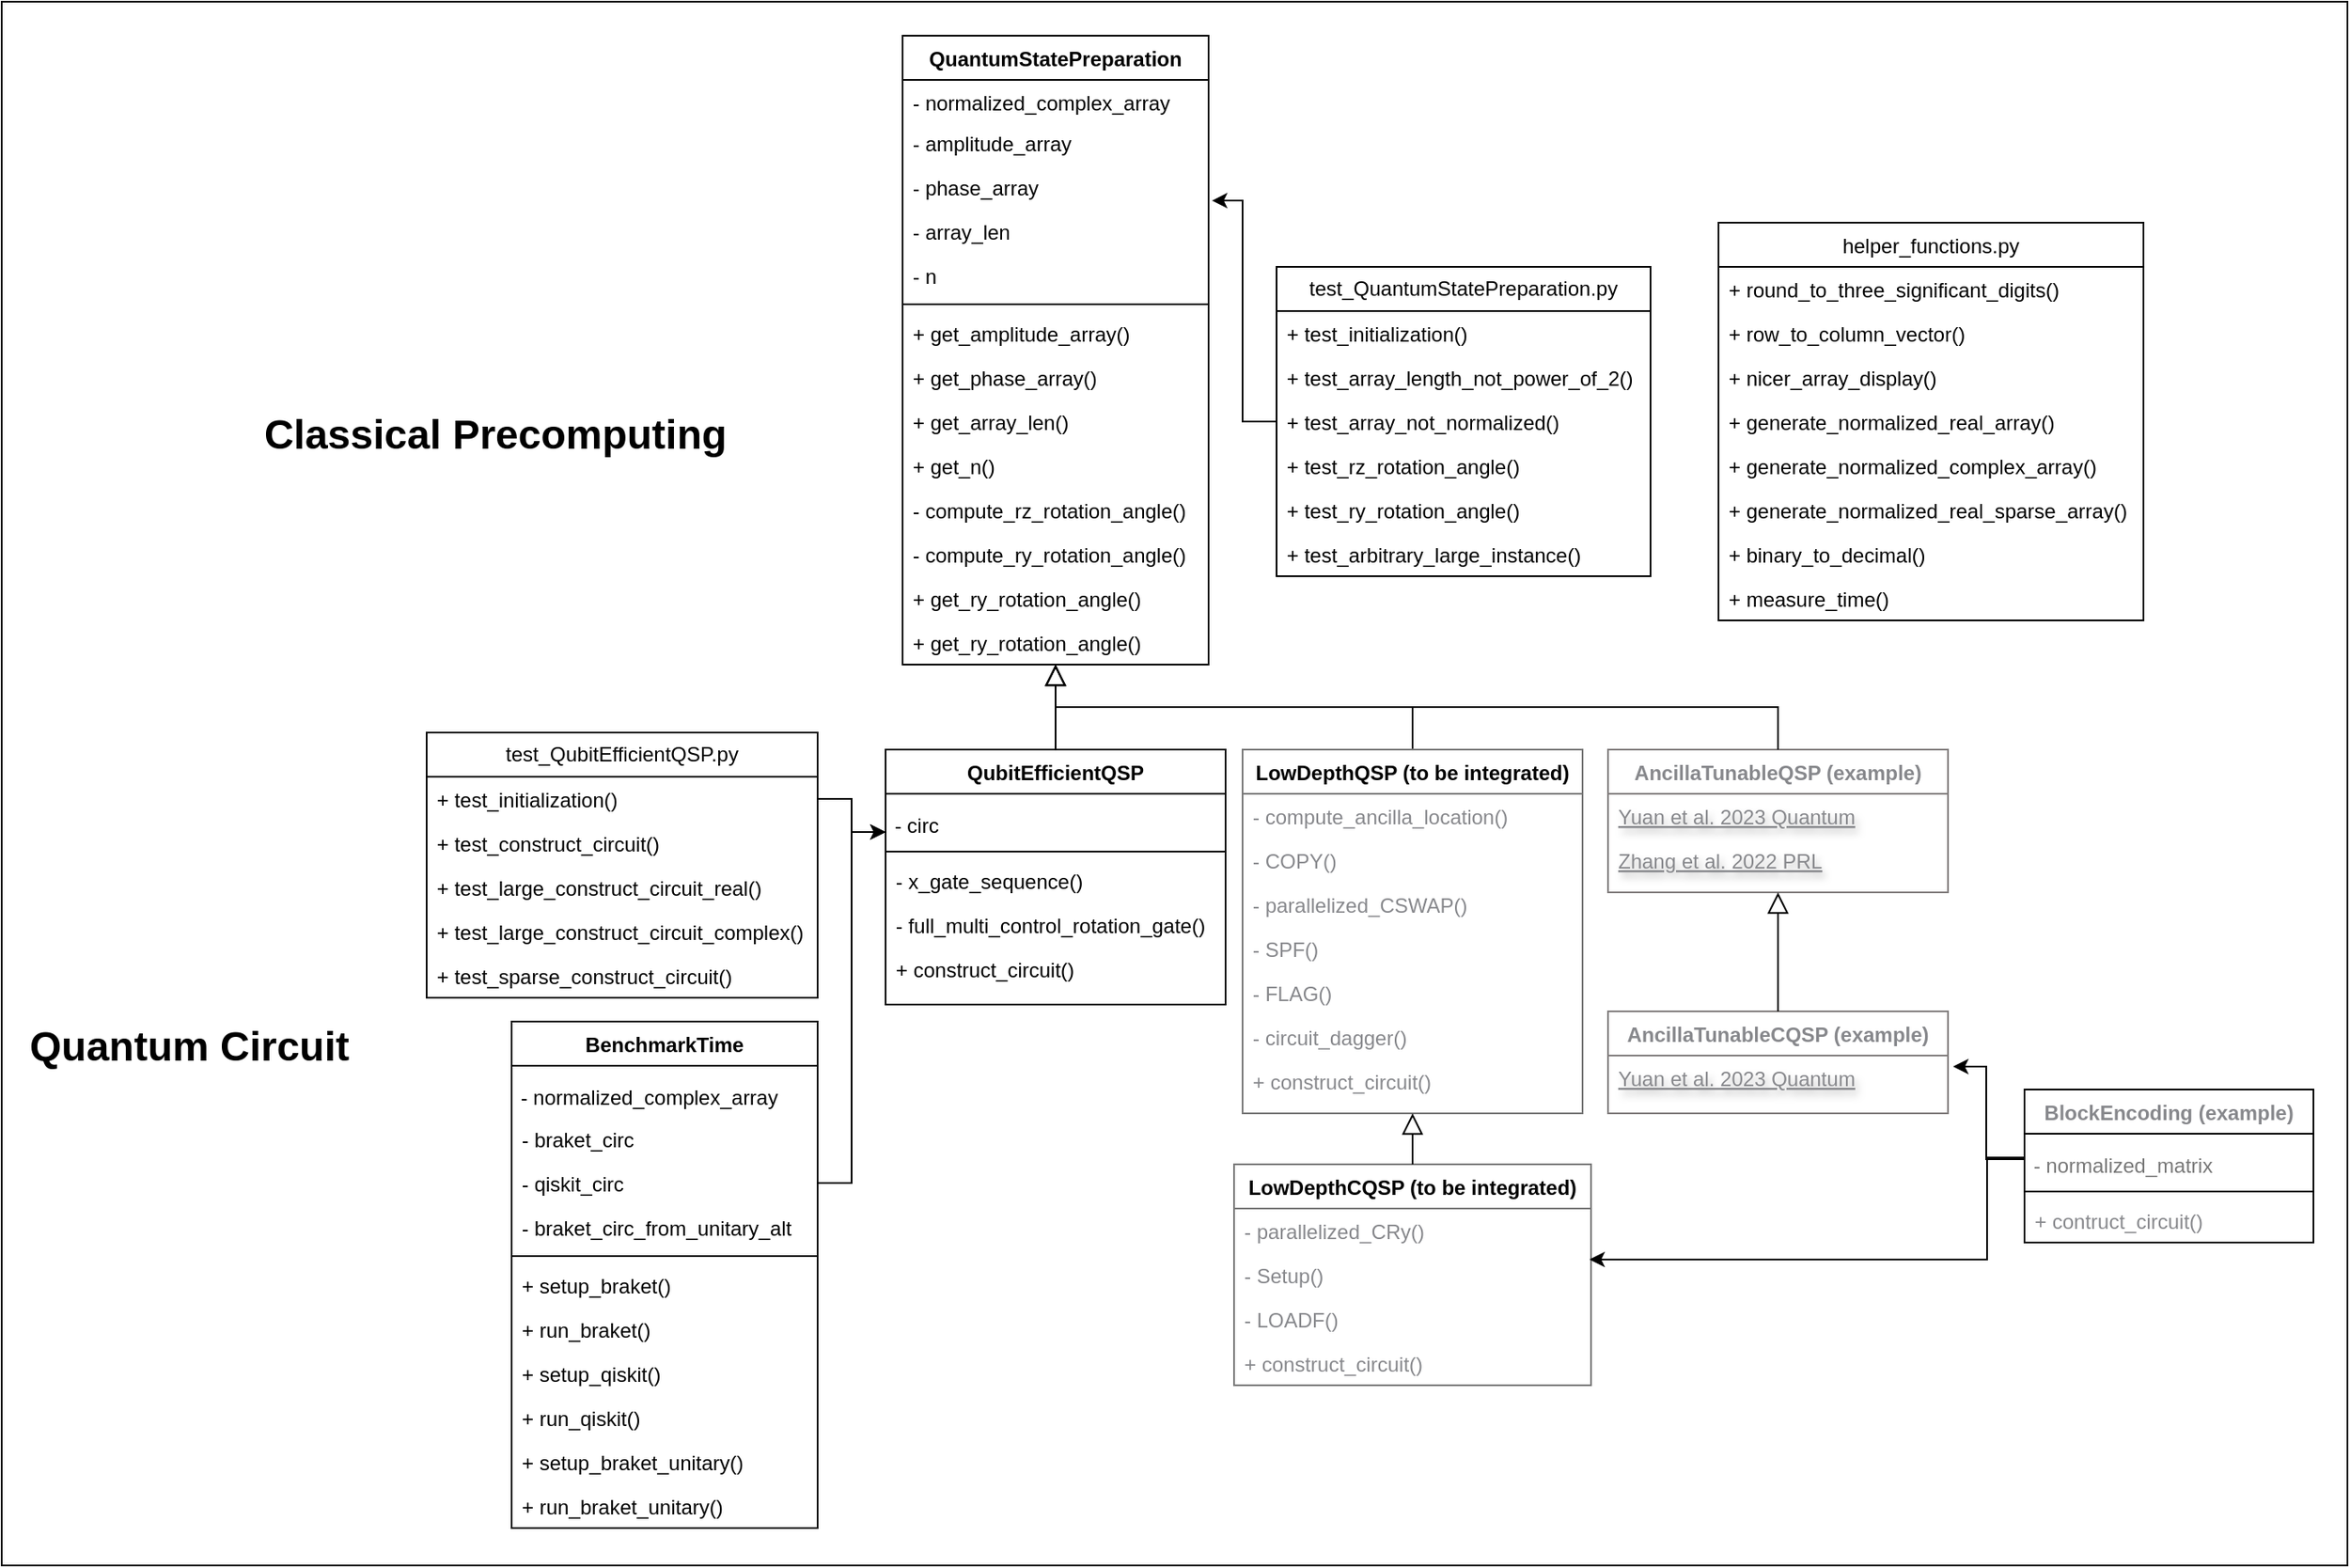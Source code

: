 <mxfile version="24.7.7">
  <diagram name="Page-1" id="GDY01lM6-TZ5Yz9KATBe">
    <mxGraphModel dx="2284" dy="708" grid="1" gridSize="10" guides="1" tooltips="1" connect="1" arrows="1" fold="1" page="1" pageScale="1" pageWidth="850" pageHeight="1100" math="0" shadow="0">
      <root>
        <mxCell id="0" />
        <mxCell id="1" parent="0" />
        <mxCell id="JEXR0wBgpwOyjaMerDWv-1" value="" style="rounded=0;whiteSpace=wrap;html=1;" vertex="1" parent="1">
          <mxGeometry x="-300" y="100" width="1380" height="920" as="geometry" />
        </mxCell>
        <mxCell id="JEXR0wBgpwOyjaMerDWv-2" value="QuantumStatePreparation" style="swimlane;fontStyle=1;align=center;verticalAlign=top;childLayout=stackLayout;horizontal=1;startSize=26;horizontalStack=0;resizeParent=1;resizeLast=0;collapsible=1;marginBottom=0;rounded=0;shadow=0;strokeWidth=1;" vertex="1" parent="1">
          <mxGeometry x="230" y="120" width="180" height="370" as="geometry">
            <mxRectangle x="230" y="140" width="160" height="26" as="alternateBounds" />
          </mxGeometry>
        </mxCell>
        <mxCell id="JEXR0wBgpwOyjaMerDWv-3" value="- normalized_complex_array" style="text;align=left;verticalAlign=top;spacingLeft=4;spacingRight=4;overflow=hidden;rotatable=0;points=[[0,0.5],[1,0.5]];portConstraint=eastwest;" vertex="1" parent="JEXR0wBgpwOyjaMerDWv-2">
          <mxGeometry y="26" width="180" height="24" as="geometry" />
        </mxCell>
        <mxCell id="JEXR0wBgpwOyjaMerDWv-4" value="- amplitude_array" style="text;align=left;verticalAlign=top;spacingLeft=4;spacingRight=4;overflow=hidden;rotatable=0;points=[[0,0.5],[1,0.5]];portConstraint=eastwest;rounded=0;shadow=0;html=0;" vertex="1" parent="JEXR0wBgpwOyjaMerDWv-2">
          <mxGeometry y="50" width="180" height="26" as="geometry" />
        </mxCell>
        <mxCell id="JEXR0wBgpwOyjaMerDWv-5" value="- phase_array" style="text;align=left;verticalAlign=top;spacingLeft=4;spacingRight=4;overflow=hidden;rotatable=0;points=[[0,0.5],[1,0.5]];portConstraint=eastwest;rounded=0;shadow=0;html=0;" vertex="1" parent="JEXR0wBgpwOyjaMerDWv-2">
          <mxGeometry y="76" width="180" height="26" as="geometry" />
        </mxCell>
        <mxCell id="JEXR0wBgpwOyjaMerDWv-6" value="- array_len" style="text;align=left;verticalAlign=top;spacingLeft=4;spacingRight=4;overflow=hidden;rotatable=0;points=[[0,0.5],[1,0.5]];portConstraint=eastwest;rounded=0;shadow=0;html=0;" vertex="1" parent="JEXR0wBgpwOyjaMerDWv-2">
          <mxGeometry y="102" width="180" height="26" as="geometry" />
        </mxCell>
        <mxCell id="JEXR0wBgpwOyjaMerDWv-7" value="- n" style="text;align=left;verticalAlign=top;spacingLeft=4;spacingRight=4;overflow=hidden;rotatable=0;points=[[0,0.5],[1,0.5]];portConstraint=eastwest;rounded=0;shadow=0;html=0;" vertex="1" parent="JEXR0wBgpwOyjaMerDWv-2">
          <mxGeometry y="128" width="180" height="26" as="geometry" />
        </mxCell>
        <mxCell id="JEXR0wBgpwOyjaMerDWv-9" value="" style="line;html=1;strokeWidth=1;align=left;verticalAlign=middle;spacingTop=-1;spacingLeft=3;spacingRight=3;rotatable=0;labelPosition=right;points=[];portConstraint=eastwest;" vertex="1" parent="JEXR0wBgpwOyjaMerDWv-2">
          <mxGeometry y="154" width="180" height="8" as="geometry" />
        </mxCell>
        <mxCell id="JEXR0wBgpwOyjaMerDWv-10" value="+ get_amplitude_array()&#xa;" style="text;align=left;verticalAlign=top;spacingLeft=4;spacingRight=4;overflow=hidden;rotatable=0;points=[[0,0.5],[1,0.5]];portConstraint=eastwest;" vertex="1" parent="JEXR0wBgpwOyjaMerDWv-2">
          <mxGeometry y="162" width="180" height="26" as="geometry" />
        </mxCell>
        <mxCell id="JEXR0wBgpwOyjaMerDWv-11" value="+ get_phase_array()" style="text;align=left;verticalAlign=top;spacingLeft=4;spacingRight=4;overflow=hidden;rotatable=0;points=[[0,0.5],[1,0.5]];portConstraint=eastwest;" vertex="1" parent="JEXR0wBgpwOyjaMerDWv-2">
          <mxGeometry y="188" width="180" height="26" as="geometry" />
        </mxCell>
        <mxCell id="JEXR0wBgpwOyjaMerDWv-12" value="+ get_array_len()" style="text;align=left;verticalAlign=top;spacingLeft=4;spacingRight=4;overflow=hidden;rotatable=0;points=[[0,0.5],[1,0.5]];portConstraint=eastwest;" vertex="1" parent="JEXR0wBgpwOyjaMerDWv-2">
          <mxGeometry y="214" width="180" height="26" as="geometry" />
        </mxCell>
        <mxCell id="JEXR0wBgpwOyjaMerDWv-13" value="+ get_n()" style="text;align=left;verticalAlign=top;spacingLeft=4;spacingRight=4;overflow=hidden;rotatable=0;points=[[0,0.5],[1,0.5]];portConstraint=eastwest;" vertex="1" parent="JEXR0wBgpwOyjaMerDWv-2">
          <mxGeometry y="240" width="180" height="26" as="geometry" />
        </mxCell>
        <mxCell id="JEXR0wBgpwOyjaMerDWv-14" value="- compute_rz_rotation_angle()" style="text;align=left;verticalAlign=top;spacingLeft=4;spacingRight=4;overflow=hidden;rotatable=0;points=[[0,0.5],[1,0.5]];portConstraint=eastwest;" vertex="1" parent="JEXR0wBgpwOyjaMerDWv-2">
          <mxGeometry y="266" width="180" height="26" as="geometry" />
        </mxCell>
        <mxCell id="JEXR0wBgpwOyjaMerDWv-15" value="- compute_ry_rotation_angle()" style="text;align=left;verticalAlign=top;spacingLeft=4;spacingRight=4;overflow=hidden;rotatable=0;points=[[0,0.5],[1,0.5]];portConstraint=eastwest;" vertex="1" parent="JEXR0wBgpwOyjaMerDWv-2">
          <mxGeometry y="292" width="180" height="26" as="geometry" />
        </mxCell>
        <mxCell id="JEXR0wBgpwOyjaMerDWv-16" value="+ get_ry_rotation_angle()" style="text;align=left;verticalAlign=top;spacingLeft=4;spacingRight=4;overflow=hidden;rotatable=0;points=[[0,0.5],[1,0.5]];portConstraint=eastwest;" vertex="1" parent="JEXR0wBgpwOyjaMerDWv-2">
          <mxGeometry y="318" width="180" height="26" as="geometry" />
        </mxCell>
        <mxCell id="JEXR0wBgpwOyjaMerDWv-17" value="+ get_ry_rotation_angle()" style="text;align=left;verticalAlign=top;spacingLeft=4;spacingRight=4;overflow=hidden;rotatable=0;points=[[0,0.5],[1,0.5]];portConstraint=eastwest;" vertex="1" parent="JEXR0wBgpwOyjaMerDWv-2">
          <mxGeometry y="344" width="180" height="26" as="geometry" />
        </mxCell>
        <mxCell id="JEXR0wBgpwOyjaMerDWv-22" value="" style="endArrow=block;endSize=10;endFill=0;shadow=0;strokeWidth=1;rounded=0;curved=0;edgeStyle=elbowEdgeStyle;elbow=vertical;" edge="1" parent="1" target="JEXR0wBgpwOyjaMerDWv-2">
          <mxGeometry width="160" relative="1" as="geometry">
            <mxPoint x="320" y="540" as="sourcePoint" />
            <mxPoint x="200" y="203" as="targetPoint" />
          </mxGeometry>
        </mxCell>
        <mxCell id="JEXR0wBgpwOyjaMerDWv-23" value="" style="endArrow=block;endSize=10;endFill=0;shadow=0;strokeWidth=1;rounded=0;curved=0;edgeStyle=elbowEdgeStyle;elbow=vertical;" edge="1" parent="1" source="JEXR0wBgpwOyjaMerDWv-36" target="JEXR0wBgpwOyjaMerDWv-2">
          <mxGeometry width="160" relative="1" as="geometry">
            <mxPoint x="390" y="590" as="sourcePoint" />
            <mxPoint x="310" y="271" as="targetPoint" />
          </mxGeometry>
        </mxCell>
        <mxCell id="JEXR0wBgpwOyjaMerDWv-24" value="BenchmarkTime" style="swimlane;fontStyle=1;align=center;verticalAlign=top;childLayout=stackLayout;horizontal=1;startSize=26;horizontalStack=0;resizeParent=1;resizeLast=0;collapsible=1;marginBottom=0;rounded=0;shadow=0;strokeWidth=1;" vertex="1" parent="1">
          <mxGeometry y="700" width="180" height="298" as="geometry">
            <mxRectangle y="614" width="160" height="26" as="alternateBounds" />
          </mxGeometry>
        </mxCell>
        <mxCell id="JEXR0wBgpwOyjaMerDWv-25" value="&lt;font style=&quot;font-size: 12px; font-weight: normal;&quot;&gt;&amp;nbsp;- normalized_complex_array&lt;/font&gt;" style="text;strokeColor=none;fillColor=none;html=1;fontSize=24;fontStyle=1;verticalAlign=middle;align=left;" vertex="1" parent="JEXR0wBgpwOyjaMerDWv-24">
          <mxGeometry y="26" width="180" height="30" as="geometry" />
        </mxCell>
        <mxCell id="JEXR0wBgpwOyjaMerDWv-26" value="- braket_circ" style="text;align=left;verticalAlign=top;spacingLeft=4;spacingRight=4;overflow=hidden;rotatable=0;points=[[0,0.5],[1,0.5]];portConstraint=eastwest;" vertex="1" parent="JEXR0wBgpwOyjaMerDWv-24">
          <mxGeometry y="56" width="180" height="26" as="geometry" />
        </mxCell>
        <mxCell id="JEXR0wBgpwOyjaMerDWv-27" value="- qiskit_circ" style="text;align=left;verticalAlign=top;spacingLeft=4;spacingRight=4;overflow=hidden;rotatable=0;points=[[0,0.5],[1,0.5]];portConstraint=eastwest;rounded=0;shadow=0;html=0;" vertex="1" parent="JEXR0wBgpwOyjaMerDWv-24">
          <mxGeometry y="82" width="180" height="26" as="geometry" />
        </mxCell>
        <mxCell id="JEXR0wBgpwOyjaMerDWv-28" value="- braket_circ_from_unitary_alt" style="text;align=left;verticalAlign=top;spacingLeft=4;spacingRight=4;overflow=hidden;rotatable=0;points=[[0,0.5],[1,0.5]];portConstraint=eastwest;rounded=0;shadow=0;html=0;" vertex="1" parent="JEXR0wBgpwOyjaMerDWv-24">
          <mxGeometry y="108" width="180" height="26" as="geometry" />
        </mxCell>
        <mxCell id="JEXR0wBgpwOyjaMerDWv-29" value="" style="line;html=1;strokeWidth=1;align=left;verticalAlign=middle;spacingTop=-1;spacingLeft=3;spacingRight=3;rotatable=0;labelPosition=right;points=[];portConstraint=eastwest;" vertex="1" parent="JEXR0wBgpwOyjaMerDWv-24">
          <mxGeometry y="134" width="180" height="8" as="geometry" />
        </mxCell>
        <mxCell id="JEXR0wBgpwOyjaMerDWv-30" value="+ setup_braket()" style="text;align=left;verticalAlign=top;spacingLeft=4;spacingRight=4;overflow=hidden;rotatable=0;points=[[0,0.5],[1,0.5]];portConstraint=eastwest;" vertex="1" parent="JEXR0wBgpwOyjaMerDWv-24">
          <mxGeometry y="142" width="180" height="26" as="geometry" />
        </mxCell>
        <mxCell id="JEXR0wBgpwOyjaMerDWv-31" value="+ run_braket()&#xa;" style="text;align=left;verticalAlign=top;spacingLeft=4;spacingRight=4;overflow=hidden;rotatable=0;points=[[0,0.5],[1,0.5]];portConstraint=eastwest;" vertex="1" parent="JEXR0wBgpwOyjaMerDWv-24">
          <mxGeometry y="168" width="180" height="26" as="geometry" />
        </mxCell>
        <mxCell id="JEXR0wBgpwOyjaMerDWv-32" value="+ setup_qiskit()" style="text;align=left;verticalAlign=top;spacingLeft=4;spacingRight=4;overflow=hidden;rotatable=0;points=[[0,0.5],[1,0.5]];portConstraint=eastwest;" vertex="1" parent="JEXR0wBgpwOyjaMerDWv-24">
          <mxGeometry y="194" width="180" height="26" as="geometry" />
        </mxCell>
        <mxCell id="JEXR0wBgpwOyjaMerDWv-33" value="+ run_qiskit()" style="text;align=left;verticalAlign=top;spacingLeft=4;spacingRight=4;overflow=hidden;rotatable=0;points=[[0,0.5],[1,0.5]];portConstraint=eastwest;" vertex="1" parent="JEXR0wBgpwOyjaMerDWv-24">
          <mxGeometry y="220" width="180" height="26" as="geometry" />
        </mxCell>
        <mxCell id="JEXR0wBgpwOyjaMerDWv-34" value="+ setup_braket_unitary()" style="text;align=left;verticalAlign=top;spacingLeft=4;spacingRight=4;overflow=hidden;rotatable=0;points=[[0,0.5],[1,0.5]];portConstraint=eastwest;" vertex="1" parent="JEXR0wBgpwOyjaMerDWv-24">
          <mxGeometry y="246" width="180" height="26" as="geometry" />
        </mxCell>
        <mxCell id="JEXR0wBgpwOyjaMerDWv-35" value="+ run_braket_unitary()" style="text;align=left;verticalAlign=top;spacingLeft=4;spacingRight=4;overflow=hidden;rotatable=0;points=[[0,0.5],[1,0.5]];portConstraint=eastwest;" vertex="1" parent="JEXR0wBgpwOyjaMerDWv-24">
          <mxGeometry y="272" width="180" height="26" as="geometry" />
        </mxCell>
        <mxCell id="JEXR0wBgpwOyjaMerDWv-36" value="LowDepthQSP (to be integrated)" style="swimlane;fontStyle=1;align=center;verticalAlign=top;childLayout=stackLayout;horizontal=1;startSize=26;horizontalStack=0;resizeParent=1;resizeLast=0;collapsible=1;marginBottom=0;rounded=0;shadow=0;strokeWidth=1;strokeColor=#787878;fontColor=#000000;" vertex="1" parent="1">
          <mxGeometry x="430" y="540" width="200" height="214" as="geometry">
            <mxRectangle x="130" y="380" width="160" height="26" as="alternateBounds" />
          </mxGeometry>
        </mxCell>
        <mxCell id="JEXR0wBgpwOyjaMerDWv-37" value="- compute_ancilla_location()" style="text;align=left;verticalAlign=top;spacingLeft=4;spacingRight=4;overflow=hidden;rotatable=0;points=[[0,0.5],[1,0.5]];portConstraint=eastwest;fontStyle=0;fontColor=#87888c;" vertex="1" parent="JEXR0wBgpwOyjaMerDWv-36">
          <mxGeometry y="26" width="200" height="26" as="geometry" />
        </mxCell>
        <mxCell id="JEXR0wBgpwOyjaMerDWv-38" value="- COPY()" style="text;align=left;verticalAlign=top;spacingLeft=4;spacingRight=4;overflow=hidden;rotatable=0;points=[[0,0.5],[1,0.5]];portConstraint=eastwest;fontStyle=0;fontColor=#87888c;" vertex="1" parent="JEXR0wBgpwOyjaMerDWv-36">
          <mxGeometry y="52" width="200" height="26" as="geometry" />
        </mxCell>
        <mxCell id="JEXR0wBgpwOyjaMerDWv-39" value="- parallelized_CSWAP()" style="text;align=left;verticalAlign=top;spacingLeft=4;spacingRight=4;overflow=hidden;rotatable=0;points=[[0,0.5],[1,0.5]];portConstraint=eastwest;fontStyle=0;fontColor=#87888c;" vertex="1" parent="JEXR0wBgpwOyjaMerDWv-36">
          <mxGeometry y="78" width="200" height="26" as="geometry" />
        </mxCell>
        <mxCell id="JEXR0wBgpwOyjaMerDWv-40" value="- SPF()" style="text;align=left;verticalAlign=top;spacingLeft=4;spacingRight=4;overflow=hidden;rotatable=0;points=[[0,0.5],[1,0.5]];portConstraint=eastwest;fontStyle=0;fontColor=#87888c;" vertex="1" parent="JEXR0wBgpwOyjaMerDWv-36">
          <mxGeometry y="104" width="200" height="26" as="geometry" />
        </mxCell>
        <mxCell id="JEXR0wBgpwOyjaMerDWv-41" value="- FLAG()" style="text;align=left;verticalAlign=top;spacingLeft=4;spacingRight=4;overflow=hidden;rotatable=0;points=[[0,0.5],[1,0.5]];portConstraint=eastwest;fontStyle=0;fontColor=#87888c;" vertex="1" parent="JEXR0wBgpwOyjaMerDWv-36">
          <mxGeometry y="130" width="200" height="26" as="geometry" />
        </mxCell>
        <mxCell id="JEXR0wBgpwOyjaMerDWv-42" value="- circuit_dagger()" style="text;align=left;verticalAlign=top;spacingLeft=4;spacingRight=4;overflow=hidden;rotatable=0;points=[[0,0.5],[1,0.5]];portConstraint=eastwest;fontColor=#87888c;" vertex="1" parent="JEXR0wBgpwOyjaMerDWv-36">
          <mxGeometry y="156" width="200" height="26" as="geometry" />
        </mxCell>
        <mxCell id="JEXR0wBgpwOyjaMerDWv-43" value="+ construct_circuit()" style="text;align=left;verticalAlign=top;spacingLeft=4;spacingRight=4;overflow=hidden;rotatable=0;points=[[0,0.5],[1,0.5]];portConstraint=eastwest;fontColor=#87888c;" vertex="1" parent="JEXR0wBgpwOyjaMerDWv-36">
          <mxGeometry y="182" width="200" height="26" as="geometry" />
        </mxCell>
        <mxCell id="JEXR0wBgpwOyjaMerDWv-44" value="helper_functions.py" style="swimlane;fontStyle=0;align=center;verticalAlign=top;childLayout=stackLayout;horizontal=1;startSize=26;horizontalStack=0;resizeParent=1;resizeLast=0;collapsible=1;marginBottom=0;rounded=0;shadow=0;strokeWidth=1;" vertex="1" parent="1">
          <mxGeometry x="710" y="230" width="250" height="234" as="geometry">
            <mxRectangle x="130" y="380" width="160" height="26" as="alternateBounds" />
          </mxGeometry>
        </mxCell>
        <mxCell id="JEXR0wBgpwOyjaMerDWv-45" value="+ round_to_three_significant_digits()" style="text;align=left;verticalAlign=top;spacingLeft=4;spacingRight=4;overflow=hidden;rotatable=0;points=[[0,0.5],[1,0.5]];portConstraint=eastwest;fontStyle=0" vertex="1" parent="JEXR0wBgpwOyjaMerDWv-44">
          <mxGeometry y="26" width="250" height="26" as="geometry" />
        </mxCell>
        <mxCell id="JEXR0wBgpwOyjaMerDWv-46" value="+ row_to_column_vector()" style="text;align=left;verticalAlign=top;spacingLeft=4;spacingRight=4;overflow=hidden;rotatable=0;points=[[0,0.5],[1,0.5]];portConstraint=eastwest;fontStyle=0" vertex="1" parent="JEXR0wBgpwOyjaMerDWv-44">
          <mxGeometry y="52" width="250" height="26" as="geometry" />
        </mxCell>
        <mxCell id="JEXR0wBgpwOyjaMerDWv-47" value="+ nicer_array_display()" style="text;align=left;verticalAlign=top;spacingLeft=4;spacingRight=4;overflow=hidden;rotatable=0;points=[[0,0.5],[1,0.5]];portConstraint=eastwest;fontStyle=0" vertex="1" parent="JEXR0wBgpwOyjaMerDWv-44">
          <mxGeometry y="78" width="250" height="26" as="geometry" />
        </mxCell>
        <mxCell id="JEXR0wBgpwOyjaMerDWv-48" value="+ generate_normalized_real_array()" style="text;align=left;verticalAlign=top;spacingLeft=4;spacingRight=4;overflow=hidden;rotatable=0;points=[[0,0.5],[1,0.5]];portConstraint=eastwest;" vertex="1" parent="JEXR0wBgpwOyjaMerDWv-44">
          <mxGeometry y="104" width="250" height="26" as="geometry" />
        </mxCell>
        <mxCell id="JEXR0wBgpwOyjaMerDWv-49" value="+ generate_normalized_complex_array()" style="text;align=left;verticalAlign=top;spacingLeft=4;spacingRight=4;overflow=hidden;rotatable=0;points=[[0,0.5],[1,0.5]];portConstraint=eastwest;" vertex="1" parent="JEXR0wBgpwOyjaMerDWv-44">
          <mxGeometry y="130" width="250" height="26" as="geometry" />
        </mxCell>
        <mxCell id="JEXR0wBgpwOyjaMerDWv-50" value="+ generate_normalized_real_sparse_array()" style="text;align=left;verticalAlign=top;spacingLeft=4;spacingRight=4;overflow=hidden;rotatable=0;points=[[0,0.5],[1,0.5]];portConstraint=eastwest;" vertex="1" parent="JEXR0wBgpwOyjaMerDWv-44">
          <mxGeometry y="156" width="250" height="26" as="geometry" />
        </mxCell>
        <mxCell id="JEXR0wBgpwOyjaMerDWv-51" value="+ binary_to_decimal()" style="text;align=left;verticalAlign=top;spacingLeft=4;spacingRight=4;overflow=hidden;rotatable=0;points=[[0,0.5],[1,0.5]];portConstraint=eastwest;" vertex="1" parent="JEXR0wBgpwOyjaMerDWv-44">
          <mxGeometry y="182" width="250" height="26" as="geometry" />
        </mxCell>
        <mxCell id="JEXR0wBgpwOyjaMerDWv-52" value="+ measure_time()" style="text;align=left;verticalAlign=top;spacingLeft=4;spacingRight=4;overflow=hidden;rotatable=0;points=[[0,0.5],[1,0.5]];portConstraint=eastwest;" vertex="1" parent="JEXR0wBgpwOyjaMerDWv-44">
          <mxGeometry y="208" width="250" height="26" as="geometry" />
        </mxCell>
        <mxCell id="JEXR0wBgpwOyjaMerDWv-53" style="edgeStyle=orthogonalEdgeStyle;rounded=0;orthogonalLoop=1;jettySize=auto;html=1;exitX=1;exitY=0.5;exitDx=0;exitDy=0;entryX=0;entryY=0.75;entryDx=0;entryDy=0;" edge="1" parent="1" source="JEXR0wBgpwOyjaMerDWv-27" target="JEXR0wBgpwOyjaMerDWv-86">
          <mxGeometry relative="1" as="geometry">
            <mxPoint x="220" y="579" as="targetPoint" />
          </mxGeometry>
        </mxCell>
        <mxCell id="JEXR0wBgpwOyjaMerDWv-54" value="AncillaTunableQSP (example)" style="swimlane;fontStyle=1;align=center;verticalAlign=top;childLayout=stackLayout;horizontal=1;startSize=26;horizontalStack=0;resizeParent=1;resizeLast=0;collapsible=1;marginBottom=0;rounded=0;shadow=0;strokeWidth=1;strokeColor=#817d7d;fontColor=#87888c;" vertex="1" parent="1">
          <mxGeometry x="645" y="540" width="200" height="84" as="geometry">
            <mxRectangle x="130" y="380" width="160" height="26" as="alternateBounds" />
          </mxGeometry>
        </mxCell>
        <mxCell id="JEXR0wBgpwOyjaMerDWv-55" value="Yuan et al. 2023 Quantum" style="text;align=left;verticalAlign=top;spacingLeft=4;spacingRight=4;overflow=hidden;rotatable=0;points=[[0,0.5],[1,0.5]];portConstraint=eastwest;fontStyle=4;textShadow=1;fontColor=#87888c;" vertex="1" parent="JEXR0wBgpwOyjaMerDWv-54">
          <mxGeometry y="26" width="200" height="26" as="geometry" />
        </mxCell>
        <mxCell id="JEXR0wBgpwOyjaMerDWv-56" value="Zhang et al. 2022 PRL" style="text;align=left;verticalAlign=top;spacingLeft=4;spacingRight=4;overflow=hidden;rotatable=0;points=[[0,0.5],[1,0.5]];portConstraint=eastwest;fontColor=#87888c;textShadow=1;fontStyle=4" vertex="1" parent="JEXR0wBgpwOyjaMerDWv-54">
          <mxGeometry y="52" width="200" height="26" as="geometry" />
        </mxCell>
        <mxCell id="JEXR0wBgpwOyjaMerDWv-57" value="" style="endArrow=block;endSize=10;endFill=0;shadow=0;strokeWidth=1;rounded=0;curved=0;edgeStyle=elbowEdgeStyle;elbow=vertical;exitX=0.5;exitY=0;exitDx=0;exitDy=0;" edge="1" parent="1" source="JEXR0wBgpwOyjaMerDWv-54">
          <mxGeometry width="160" relative="1" as="geometry">
            <mxPoint x="400" y="566" as="sourcePoint" />
            <mxPoint x="320" y="490" as="targetPoint" />
          </mxGeometry>
        </mxCell>
        <mxCell id="JEXR0wBgpwOyjaMerDWv-62" value="test_QubitEfficientQSP.py" style="swimlane;fontStyle=0;childLayout=stackLayout;horizontal=1;startSize=26;fillColor=none;horizontalStack=0;resizeParent=1;resizeParentMax=0;resizeLast=0;collapsible=1;marginBottom=0;whiteSpace=wrap;html=1;" vertex="1" parent="1">
          <mxGeometry x="-50" y="530" width="230" height="156" as="geometry" />
        </mxCell>
        <mxCell id="JEXR0wBgpwOyjaMerDWv-63" value="+ test_initialization()" style="text;strokeColor=none;fillColor=none;align=left;verticalAlign=top;spacingLeft=4;spacingRight=4;overflow=hidden;rotatable=0;points=[[0,0.5],[1,0.5]];portConstraint=eastwest;whiteSpace=wrap;html=1;" vertex="1" parent="JEXR0wBgpwOyjaMerDWv-62">
          <mxGeometry y="26" width="230" height="26" as="geometry" />
        </mxCell>
        <mxCell id="JEXR0wBgpwOyjaMerDWv-109" value="+ test_construct_circuit()" style="text;strokeColor=none;fillColor=none;align=left;verticalAlign=top;spacingLeft=4;spacingRight=4;overflow=hidden;rotatable=0;points=[[0,0.5],[1,0.5]];portConstraint=eastwest;whiteSpace=wrap;html=1;" vertex="1" parent="JEXR0wBgpwOyjaMerDWv-62">
          <mxGeometry y="52" width="230" height="26" as="geometry" />
        </mxCell>
        <mxCell id="JEXR0wBgpwOyjaMerDWv-110" value="+&amp;nbsp;test_large_construct_circuit_real()" style="text;strokeColor=none;fillColor=none;align=left;verticalAlign=top;spacingLeft=4;spacingRight=4;overflow=hidden;rotatable=0;points=[[0,0.5],[1,0.5]];portConstraint=eastwest;whiteSpace=wrap;html=1;" vertex="1" parent="JEXR0wBgpwOyjaMerDWv-62">
          <mxGeometry y="78" width="230" height="26" as="geometry" />
        </mxCell>
        <mxCell id="JEXR0wBgpwOyjaMerDWv-111" value="+ test_large_construct_circuit_complex()" style="text;strokeColor=none;fillColor=none;align=left;verticalAlign=top;spacingLeft=4;spacingRight=4;overflow=hidden;rotatable=0;points=[[0,0.5],[1,0.5]];portConstraint=eastwest;whiteSpace=wrap;html=1;" vertex="1" parent="JEXR0wBgpwOyjaMerDWv-62">
          <mxGeometry y="104" width="230" height="26" as="geometry" />
        </mxCell>
        <mxCell id="JEXR0wBgpwOyjaMerDWv-64" value="+&amp;nbsp;test_sparse_construct_circuit()" style="text;strokeColor=none;fillColor=none;align=left;verticalAlign=top;spacingLeft=4;spacingRight=4;overflow=hidden;rotatable=0;points=[[0,0.5],[1,0.5]];portConstraint=eastwest;whiteSpace=wrap;html=1;" vertex="1" parent="JEXR0wBgpwOyjaMerDWv-62">
          <mxGeometry y="130" width="230" height="26" as="geometry" />
        </mxCell>
        <mxCell id="JEXR0wBgpwOyjaMerDWv-65" style="edgeStyle=orthogonalEdgeStyle;rounded=0;orthogonalLoop=1;jettySize=auto;html=1;exitX=1;exitY=0.5;exitDx=0;exitDy=0;entryX=0;entryY=0.75;entryDx=0;entryDy=0;" edge="1" parent="1" source="JEXR0wBgpwOyjaMerDWv-63" target="JEXR0wBgpwOyjaMerDWv-86">
          <mxGeometry relative="1" as="geometry">
            <mxPoint x="220" y="579" as="targetPoint" />
          </mxGeometry>
        </mxCell>
        <mxCell id="JEXR0wBgpwOyjaMerDWv-66" style="edgeStyle=orthogonalEdgeStyle;rounded=0;orthogonalLoop=1;jettySize=auto;html=1;exitX=0;exitY=0.5;exitDx=0;exitDy=0;entryX=1.011;entryY=0.808;entryDx=0;entryDy=0;entryPerimeter=0;" edge="1" parent="1" source="JEXR0wBgpwOyjaMerDWv-105" target="JEXR0wBgpwOyjaMerDWv-5">
          <mxGeometry relative="1" as="geometry">
            <mxPoint x="450" y="289" as="sourcePoint" />
          </mxGeometry>
        </mxCell>
        <mxCell id="JEXR0wBgpwOyjaMerDWv-67" value="Classical Precomputing" style="text;strokeColor=none;fillColor=none;html=1;fontSize=24;fontStyle=1;verticalAlign=middle;align=center;" vertex="1" parent="1">
          <mxGeometry x="-160" y="340" width="300" height="30" as="geometry" />
        </mxCell>
        <mxCell id="JEXR0wBgpwOyjaMerDWv-68" value="Quantum Circuit" style="text;strokeColor=none;fillColor=none;html=1;fontSize=24;fontStyle=1;verticalAlign=middle;align=center;" vertex="1" parent="1">
          <mxGeometry x="-280" y="700" width="180" height="30" as="geometry" />
        </mxCell>
        <mxCell id="JEXR0wBgpwOyjaMerDWv-69" value="LowDepthCQSP (to be integrated)" style="swimlane;fontStyle=1;align=center;verticalAlign=top;childLayout=stackLayout;horizontal=1;startSize=26;horizontalStack=0;resizeParent=1;resizeLast=0;collapsible=1;marginBottom=0;rounded=0;shadow=0;strokeWidth=1;strokeColor=#787878;fontColor=#000000;" vertex="1" parent="1">
          <mxGeometry x="425" y="784" width="210" height="130" as="geometry">
            <mxRectangle x="130" y="380" width="160" height="26" as="alternateBounds" />
          </mxGeometry>
        </mxCell>
        <mxCell id="JEXR0wBgpwOyjaMerDWv-70" value="- parallelized_CRy()" style="text;align=left;verticalAlign=top;spacingLeft=4;spacingRight=4;overflow=hidden;rotatable=0;points=[[0,0.5],[1,0.5]];portConstraint=eastwest;fontColor=#87888c;" vertex="1" parent="JEXR0wBgpwOyjaMerDWv-69">
          <mxGeometry y="26" width="210" height="26" as="geometry" />
        </mxCell>
        <mxCell id="JEXR0wBgpwOyjaMerDWv-71" value="- Setup()" style="text;align=left;verticalAlign=top;spacingLeft=4;spacingRight=4;overflow=hidden;rotatable=0;points=[[0,0.5],[1,0.5]];portConstraint=eastwest;fontColor=#87888c;" vertex="1" parent="JEXR0wBgpwOyjaMerDWv-69">
          <mxGeometry y="52" width="210" height="26" as="geometry" />
        </mxCell>
        <mxCell id="JEXR0wBgpwOyjaMerDWv-72" value="- LOADF()" style="text;align=left;verticalAlign=top;spacingLeft=4;spacingRight=4;overflow=hidden;rotatable=0;points=[[0,0.5],[1,0.5]];portConstraint=eastwest;fontColor=#87888c;" vertex="1" parent="JEXR0wBgpwOyjaMerDWv-69">
          <mxGeometry y="78" width="210" height="26" as="geometry" />
        </mxCell>
        <mxCell id="JEXR0wBgpwOyjaMerDWv-73" value="+ construct_circuit()" style="text;align=left;verticalAlign=top;spacingLeft=4;spacingRight=4;overflow=hidden;rotatable=0;points=[[0,0.5],[1,0.5]];portConstraint=eastwest;fontColor=#87888c;" vertex="1" parent="JEXR0wBgpwOyjaMerDWv-69">
          <mxGeometry y="104" width="210" height="26" as="geometry" />
        </mxCell>
        <mxCell id="JEXR0wBgpwOyjaMerDWv-74" value="" style="endArrow=block;endSize=10;endFill=0;shadow=0;strokeWidth=1;rounded=0;curved=0;edgeStyle=elbowEdgeStyle;elbow=vertical;entryX=0.5;entryY=1;entryDx=0;entryDy=0;" edge="1" parent="1" target="JEXR0wBgpwOyjaMerDWv-36">
          <mxGeometry width="160" relative="1" as="geometry">
            <mxPoint x="530" y="784" as="sourcePoint" />
            <mxPoint x="590" y="774" as="targetPoint" />
          </mxGeometry>
        </mxCell>
        <mxCell id="JEXR0wBgpwOyjaMerDWv-75" value="BlockEncoding (example)" style="swimlane;fontStyle=1;align=center;verticalAlign=top;childLayout=stackLayout;horizontal=1;startSize=26;horizontalStack=0;resizeParent=1;resizeLast=0;collapsible=1;marginBottom=0;rounded=0;shadow=0;strokeWidth=1;fontColor=#87888c;" vertex="1" parent="1">
          <mxGeometry x="890" y="740" width="170" height="90" as="geometry">
            <mxRectangle y="614" width="160" height="26" as="alternateBounds" />
          </mxGeometry>
        </mxCell>
        <mxCell id="JEXR0wBgpwOyjaMerDWv-76" value="&lt;font color=&quot;#787878&quot; style=&quot;font-size: 12px; font-weight: normal;&quot;&gt;&amp;nbsp;- normalized_matrix&lt;/font&gt;" style="text;strokeColor=none;fillColor=none;html=1;fontSize=24;fontStyle=1;verticalAlign=middle;align=left;" vertex="1" parent="JEXR0wBgpwOyjaMerDWv-75">
          <mxGeometry y="26" width="170" height="30" as="geometry" />
        </mxCell>
        <mxCell id="JEXR0wBgpwOyjaMerDWv-77" value="" style="line;html=1;strokeWidth=1;align=left;verticalAlign=middle;spacingTop=-1;spacingLeft=3;spacingRight=3;rotatable=0;labelPosition=right;points=[];portConstraint=eastwest;" vertex="1" parent="JEXR0wBgpwOyjaMerDWv-75">
          <mxGeometry y="56" width="170" height="8" as="geometry" />
        </mxCell>
        <mxCell id="JEXR0wBgpwOyjaMerDWv-78" value="+ contruct_circuit()" style="text;align=left;verticalAlign=top;spacingLeft=4;spacingRight=4;overflow=hidden;rotatable=0;points=[[0,0.5],[1,0.5]];portConstraint=eastwest;fontColor=#87888c;" vertex="1" parent="JEXR0wBgpwOyjaMerDWv-75">
          <mxGeometry y="64" width="170" height="26" as="geometry" />
        </mxCell>
        <mxCell id="JEXR0wBgpwOyjaMerDWv-79" value="AncillaTunableCQSP (example)" style="swimlane;fontStyle=1;align=center;verticalAlign=top;childLayout=stackLayout;horizontal=1;startSize=26;horizontalStack=0;resizeParent=1;resizeLast=0;collapsible=1;marginBottom=0;rounded=0;shadow=0;strokeWidth=1;strokeColor=#817d7d;fontColor=#87888c;" vertex="1" parent="1">
          <mxGeometry x="645" y="694" width="200" height="60" as="geometry">
            <mxRectangle x="130" y="380" width="160" height="26" as="alternateBounds" />
          </mxGeometry>
        </mxCell>
        <mxCell id="JEXR0wBgpwOyjaMerDWv-80" value="Yuan et al. 2023 Quantum" style="text;align=left;verticalAlign=top;spacingLeft=4;spacingRight=4;overflow=hidden;rotatable=0;points=[[0,0.5],[1,0.5]];portConstraint=eastwest;fontStyle=4;textShadow=1;fontColor=#87888c;" vertex="1" parent="JEXR0wBgpwOyjaMerDWv-79">
          <mxGeometry y="26" width="200" height="26" as="geometry" />
        </mxCell>
        <mxCell id="JEXR0wBgpwOyjaMerDWv-81" value="" style="endArrow=block;endSize=10;endFill=0;shadow=0;strokeWidth=1;rounded=0;curved=0;edgeStyle=elbowEdgeStyle;elbow=vertical;entryX=0.5;entryY=1;entryDx=0;entryDy=0;exitX=0.5;exitY=0;exitDx=0;exitDy=0;" edge="1" parent="1" source="JEXR0wBgpwOyjaMerDWv-79" target="JEXR0wBgpwOyjaMerDWv-54">
          <mxGeometry width="160" relative="1" as="geometry">
            <mxPoint x="740" y="664" as="sourcePoint" />
            <mxPoint x="330" y="500" as="targetPoint" />
          </mxGeometry>
        </mxCell>
        <mxCell id="JEXR0wBgpwOyjaMerDWv-82" style="edgeStyle=orthogonalEdgeStyle;rounded=0;orthogonalLoop=1;jettySize=auto;html=1;exitX=0;exitY=0.5;exitDx=0;exitDy=0;entryX=1.015;entryY=0.25;entryDx=0;entryDy=0;entryPerimeter=0;" edge="1" parent="1" source="JEXR0wBgpwOyjaMerDWv-76" target="JEXR0wBgpwOyjaMerDWv-80">
          <mxGeometry relative="1" as="geometry">
            <mxPoint x="750" y="978" as="sourcePoint" />
            <mxPoint x="790" y="874" as="targetPoint" />
          </mxGeometry>
        </mxCell>
        <mxCell id="JEXR0wBgpwOyjaMerDWv-83" style="edgeStyle=orthogonalEdgeStyle;rounded=0;orthogonalLoop=1;jettySize=auto;html=1;entryX=1.005;entryY=0.115;entryDx=0;entryDy=0;entryPerimeter=0;exitX=0;exitY=0.5;exitDx=0;exitDy=0;" edge="1" parent="1" source="JEXR0wBgpwOyjaMerDWv-76">
          <mxGeometry relative="1" as="geometry">
            <mxPoint x="888" y="775" as="sourcePoint" />
            <mxPoint x="634.05" y="839.99" as="targetPoint" />
            <Array as="points">
              <mxPoint x="890" y="780" />
              <mxPoint x="868" y="780" />
              <mxPoint x="868" y="840" />
            </Array>
          </mxGeometry>
        </mxCell>
        <mxCell id="JEXR0wBgpwOyjaMerDWv-85" value="QubitEfficientQSP" style="swimlane;fontStyle=1;align=center;verticalAlign=top;childLayout=stackLayout;horizontal=1;startSize=26;horizontalStack=0;resizeParent=1;resizeLast=0;collapsible=1;marginBottom=0;rounded=0;shadow=0;strokeWidth=1;" vertex="1" parent="1">
          <mxGeometry x="220" y="540" width="200" height="150" as="geometry">
            <mxRectangle y="614" width="160" height="26" as="alternateBounds" />
          </mxGeometry>
        </mxCell>
        <mxCell id="JEXR0wBgpwOyjaMerDWv-86" value="&lt;font style=&quot;font-size: 12px; font-weight: normal;&quot;&gt;&amp;nbsp;- circ&lt;/font&gt;" style="text;strokeColor=none;fillColor=none;html=1;fontSize=24;fontStyle=1;verticalAlign=middle;align=left;" vertex="1" parent="JEXR0wBgpwOyjaMerDWv-85">
          <mxGeometry y="26" width="200" height="30" as="geometry" />
        </mxCell>
        <mxCell id="JEXR0wBgpwOyjaMerDWv-90" value="" style="line;html=1;strokeWidth=1;align=left;verticalAlign=middle;spacingTop=-1;spacingLeft=3;spacingRight=3;rotatable=0;labelPosition=right;points=[];portConstraint=eastwest;" vertex="1" parent="JEXR0wBgpwOyjaMerDWv-85">
          <mxGeometry y="56" width="200" height="8" as="geometry" />
        </mxCell>
        <mxCell id="JEXR0wBgpwOyjaMerDWv-91" value="- x_gate_sequence()" style="text;align=left;verticalAlign=top;spacingLeft=4;spacingRight=4;overflow=hidden;rotatable=0;points=[[0,0.5],[1,0.5]];portConstraint=eastwest;" vertex="1" parent="JEXR0wBgpwOyjaMerDWv-85">
          <mxGeometry y="64" width="200" height="26" as="geometry" />
        </mxCell>
        <mxCell id="JEXR0wBgpwOyjaMerDWv-92" value="- full_multi_control_rotation_gate()&#xa;" style="text;align=left;verticalAlign=top;spacingLeft=4;spacingRight=4;overflow=hidden;rotatable=0;points=[[0,0.5],[1,0.5]];portConstraint=eastwest;" vertex="1" parent="JEXR0wBgpwOyjaMerDWv-85">
          <mxGeometry y="90" width="200" height="26" as="geometry" />
        </mxCell>
        <mxCell id="JEXR0wBgpwOyjaMerDWv-93" value="+ construct_circuit()" style="text;align=left;verticalAlign=top;spacingLeft=4;spacingRight=4;overflow=hidden;rotatable=0;points=[[0,0.5],[1,0.5]];portConstraint=eastwest;" vertex="1" parent="JEXR0wBgpwOyjaMerDWv-85">
          <mxGeometry y="116" width="200" height="26" as="geometry" />
        </mxCell>
        <mxCell id="JEXR0wBgpwOyjaMerDWv-101" value="test_QuantumStatePreparation.py" style="swimlane;fontStyle=0;childLayout=stackLayout;horizontal=1;startSize=26;fillColor=none;horizontalStack=0;resizeParent=1;resizeParentMax=0;resizeLast=0;collapsible=1;marginBottom=0;whiteSpace=wrap;html=1;" vertex="1" parent="1">
          <mxGeometry x="450" y="256" width="220" height="182" as="geometry" />
        </mxCell>
        <mxCell id="JEXR0wBgpwOyjaMerDWv-102" value="+ test_initialization()" style="text;strokeColor=none;fillColor=none;align=left;verticalAlign=top;spacingLeft=4;spacingRight=4;overflow=hidden;rotatable=0;points=[[0,0.5],[1,0.5]];portConstraint=eastwest;whiteSpace=wrap;html=1;" vertex="1" parent="JEXR0wBgpwOyjaMerDWv-101">
          <mxGeometry y="26" width="220" height="26" as="geometry" />
        </mxCell>
        <mxCell id="JEXR0wBgpwOyjaMerDWv-104" value="+&amp;nbsp;test_array_length_not_power_of_2()" style="text;strokeColor=none;fillColor=none;align=left;verticalAlign=top;spacingLeft=4;spacingRight=4;overflow=hidden;rotatable=0;points=[[0,0.5],[1,0.5]];portConstraint=eastwest;whiteSpace=wrap;html=1;" vertex="1" parent="JEXR0wBgpwOyjaMerDWv-101">
          <mxGeometry y="52" width="220" height="26" as="geometry" />
        </mxCell>
        <mxCell id="JEXR0wBgpwOyjaMerDWv-105" value="+ test_array_not_normalized()" style="text;strokeColor=none;fillColor=none;align=left;verticalAlign=top;spacingLeft=4;spacingRight=4;overflow=hidden;rotatable=0;points=[[0,0.5],[1,0.5]];portConstraint=eastwest;whiteSpace=wrap;html=1;" vertex="1" parent="JEXR0wBgpwOyjaMerDWv-101">
          <mxGeometry y="78" width="220" height="26" as="geometry" />
        </mxCell>
        <mxCell id="JEXR0wBgpwOyjaMerDWv-106" value="+ test_rz_rotation_angle()" style="text;strokeColor=none;fillColor=none;align=left;verticalAlign=top;spacingLeft=4;spacingRight=4;overflow=hidden;rotatable=0;points=[[0,0.5],[1,0.5]];portConstraint=eastwest;whiteSpace=wrap;html=1;" vertex="1" parent="JEXR0wBgpwOyjaMerDWv-101">
          <mxGeometry y="104" width="220" height="26" as="geometry" />
        </mxCell>
        <mxCell id="JEXR0wBgpwOyjaMerDWv-107" value="+ test_ry_rotation_angle()" style="text;strokeColor=none;fillColor=none;align=left;verticalAlign=top;spacingLeft=4;spacingRight=4;overflow=hidden;rotatable=0;points=[[0,0.5],[1,0.5]];portConstraint=eastwest;whiteSpace=wrap;html=1;" vertex="1" parent="JEXR0wBgpwOyjaMerDWv-101">
          <mxGeometry y="130" width="220" height="26" as="geometry" />
        </mxCell>
        <mxCell id="JEXR0wBgpwOyjaMerDWv-103" value="+ test_arbitrary_large_instance()" style="text;strokeColor=none;fillColor=none;align=left;verticalAlign=top;spacingLeft=4;spacingRight=4;overflow=hidden;rotatable=0;points=[[0,0.5],[1,0.5]];portConstraint=eastwest;whiteSpace=wrap;html=1;" vertex="1" parent="JEXR0wBgpwOyjaMerDWv-101">
          <mxGeometry y="156" width="220" height="26" as="geometry" />
        </mxCell>
      </root>
    </mxGraphModel>
  </diagram>
</mxfile>
